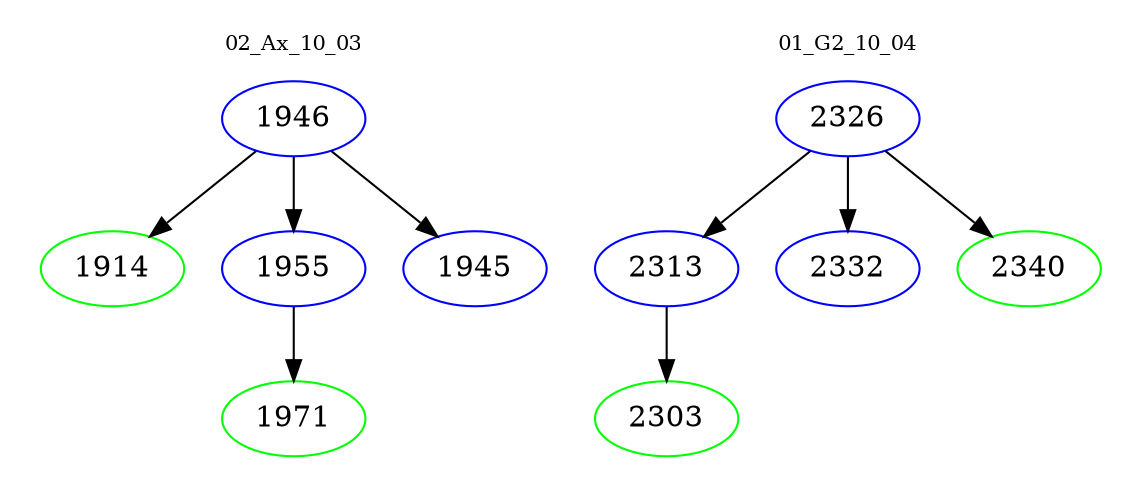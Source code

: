 digraph{
subgraph cluster_0 {
color = white
label = "02_Ax_10_03";
fontsize=10;
T0_1946 [label="1946", color="blue"]
T0_1946 -> T0_1914 [color="black"]
T0_1914 [label="1914", color="green"]
T0_1946 -> T0_1955 [color="black"]
T0_1955 [label="1955", color="blue"]
T0_1955 -> T0_1971 [color="black"]
T0_1971 [label="1971", color="green"]
T0_1946 -> T0_1945 [color="black"]
T0_1945 [label="1945", color="blue"]
}
subgraph cluster_1 {
color = white
label = "01_G2_10_04";
fontsize=10;
T1_2326 [label="2326", color="blue"]
T1_2326 -> T1_2313 [color="black"]
T1_2313 [label="2313", color="blue"]
T1_2313 -> T1_2303 [color="black"]
T1_2303 [label="2303", color="green"]
T1_2326 -> T1_2332 [color="black"]
T1_2332 [label="2332", color="blue"]
T1_2326 -> T1_2340 [color="black"]
T1_2340 [label="2340", color="green"]
}
}
